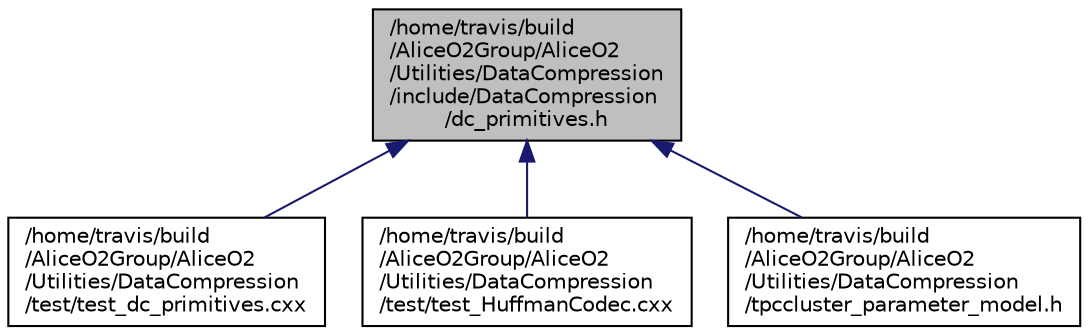 digraph "/home/travis/build/AliceO2Group/AliceO2/Utilities/DataCompression/include/DataCompression/dc_primitives.h"
{
 // INTERACTIVE_SVG=YES
  bgcolor="transparent";
  edge [fontname="Helvetica",fontsize="10",labelfontname="Helvetica",labelfontsize="10"];
  node [fontname="Helvetica",fontsize="10",shape=record];
  Node1 [label="/home/travis/build\l/AliceO2Group/AliceO2\l/Utilities/DataCompression\l/include/DataCompression\l/dc_primitives.h",height=0.2,width=0.4,color="black", fillcolor="grey75", style="filled", fontcolor="black"];
  Node1 -> Node2 [dir="back",color="midnightblue",fontsize="10",style="solid",fontname="Helvetica"];
  Node2 [label="/home/travis/build\l/AliceO2Group/AliceO2\l/Utilities/DataCompression\l/test/test_dc_primitives.cxx",height=0.2,width=0.4,color="black",URL="$d6/d43/test__dc__primitives_8cxx.html",tooltip="Test program for dc_primitives tools. "];
  Node1 -> Node3 [dir="back",color="midnightblue",fontsize="10",style="solid",fontname="Helvetica"];
  Node3 [label="/home/travis/build\l/AliceO2Group/AliceO2\l/Utilities/DataCompression\l/test/test_HuffmanCodec.cxx",height=0.2,width=0.4,color="black",URL="$d0/dcb/test__HuffmanCodec_8cxx.html",tooltip="Test program for Huffman codec template class. "];
  Node1 -> Node4 [dir="back",color="midnightblue",fontsize="10",style="solid",fontname="Helvetica"];
  Node4 [label="/home/travis/build\l/AliceO2Group/AliceO2\l/Utilities/DataCompression\l/tpccluster_parameter_model.h",height=0.2,width=0.4,color="black",URL="$d3/d58/tpccluster__parameter__model_8h.html"];
}
